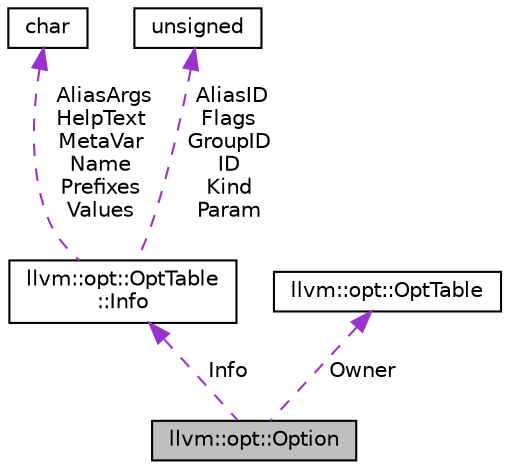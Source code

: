 digraph "llvm::opt::Option"
{
 // LATEX_PDF_SIZE
  bgcolor="transparent";
  edge [fontname="Helvetica",fontsize="10",labelfontname="Helvetica",labelfontsize="10"];
  node [fontname="Helvetica",fontsize="10",shape="box"];
  Node1 [label="llvm::opt::Option",height=0.2,width=0.4,color="black", fillcolor="grey75", style="filled", fontcolor="black",tooltip="Option - Abstract representation for a single form of driver argument."];
  Node2 -> Node1 [dir="back",color="darkorchid3",fontsize="10",style="dashed",label=" Info" ,fontname="Helvetica"];
  Node2 [label="llvm::opt::OptTable\l::Info",height=0.2,width=0.4,color="black",URL="$structllvm_1_1opt_1_1OptTable_1_1Info.html",tooltip="Entry for a single option instance in the option data table."];
  Node3 -> Node2 [dir="back",color="darkorchid3",fontsize="10",style="dashed",label=" AliasArgs\nHelpText\nMetaVar\nName\nPrefixes\nValues" ,fontname="Helvetica"];
  Node3 [label="char",height=0.2,width=0.4,color="black",URL="$classchar.html",tooltip=" "];
  Node4 -> Node2 [dir="back",color="darkorchid3",fontsize="10",style="dashed",label=" AliasID\nFlags\nGroupID\nID\nKind\nParam" ,fontname="Helvetica"];
  Node4 [label="unsigned",height=0.2,width=0.4,color="black",URL="$classunsigned.html",tooltip=" "];
  Node5 -> Node1 [dir="back",color="darkorchid3",fontsize="10",style="dashed",label=" Owner" ,fontname="Helvetica"];
  Node5 [label="llvm::opt::OptTable",height=0.2,width=0.4,color="black",URL="$classllvm_1_1opt_1_1OptTable.html",tooltip="Provide access to the Option info table."];
}

